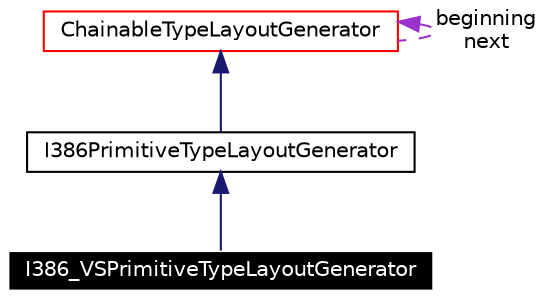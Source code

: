 digraph G
{
  edge [fontname="Helvetica",fontsize=10,labelfontname="Helvetica",labelfontsize=10];
  node [fontname="Helvetica",fontsize=10,shape=record];
  Node1 [label="I386_VSPrimitiveTypeLayoutGenerator",height=0.2,width=0.4,color="white", fillcolor="black", style="filled" fontcolor="white"];
  Node2 -> Node1 [dir=back,color="midnightblue",fontsize=10,style="solid",fontname="Helvetica"];
  Node2 [label="I386PrimitiveTypeLayoutGenerator",height=0.2,width=0.4,color="black",URL="$classI386PrimitiveTypeLayoutGenerator.html"];
  Node3 -> Node2 [dir=back,color="midnightblue",fontsize=10,style="solid",fontname="Helvetica"];
  Node3 [label="ChainableTypeLayoutGenerator",height=0.2,width=0.4,color="red",URL="$classChainableTypeLayoutGenerator.html"];
  Node3 -> Node3 [dir=back,color="darkorchid3",fontsize=10,style="dashed",label="beginning\nnext",fontname="Helvetica"];
}
